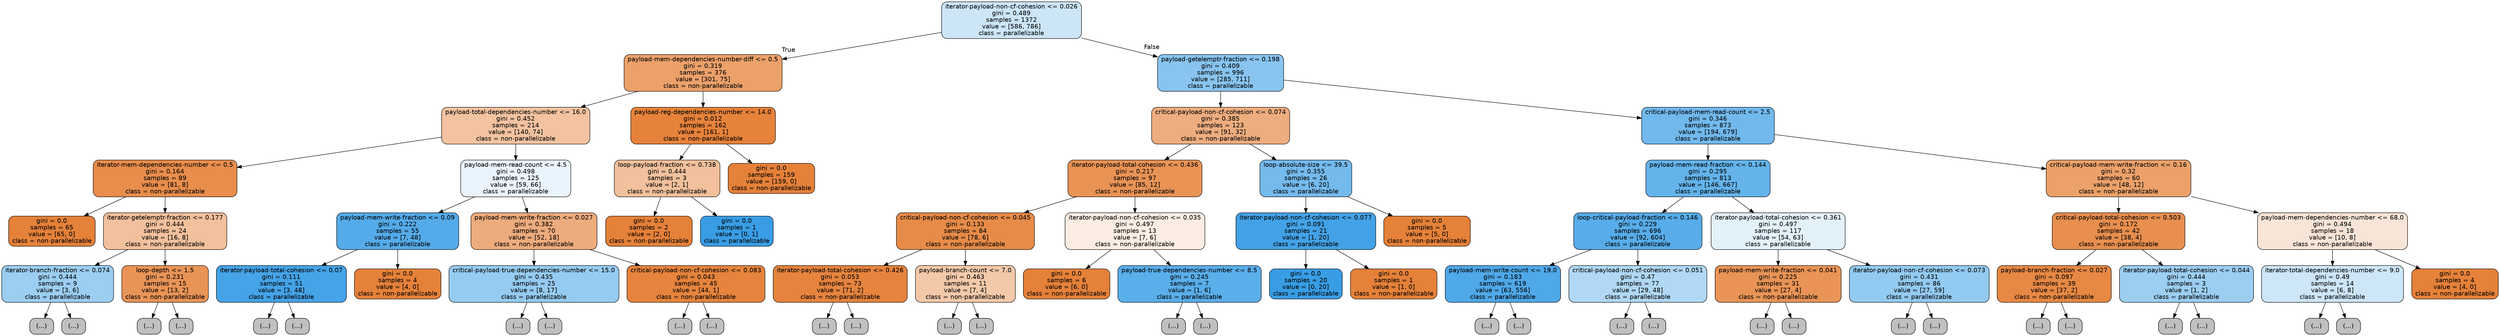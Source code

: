 digraph Tree {
node [shape=box, style="filled, rounded", color="black", fontname=helvetica] ;
edge [fontname=helvetica] ;
0 [label="iterator-payload-non-cf-cohesion <= 0.026\ngini = 0.489\nsamples = 1372\nvalue = [586, 786]\nclass = parallelizable", fillcolor="#399de541"] ;
1 [label="payload-mem-dependencies-number-diff <= 0.5\ngini = 0.319\nsamples = 376\nvalue = [301, 75]\nclass = non-parallelizable", fillcolor="#e58139bf"] ;
0 -> 1 [labeldistance=2.5, labelangle=45, headlabel="True"] ;
2 [label="payload-total-dependencies-number <= 16.0\ngini = 0.452\nsamples = 214\nvalue = [140, 74]\nclass = non-parallelizable", fillcolor="#e5813978"] ;
1 -> 2 ;
3 [label="iterator-mem-dependencies-number <= 0.5\ngini = 0.164\nsamples = 89\nvalue = [81, 8]\nclass = non-parallelizable", fillcolor="#e58139e6"] ;
2 -> 3 ;
4 [label="gini = 0.0\nsamples = 65\nvalue = [65, 0]\nclass = non-parallelizable", fillcolor="#e58139ff"] ;
3 -> 4 ;
5 [label="iterator-getelemptr-fraction <= 0.177\ngini = 0.444\nsamples = 24\nvalue = [16, 8]\nclass = non-parallelizable", fillcolor="#e581397f"] ;
3 -> 5 ;
6 [label="iterator-branch-fraction <= 0.074\ngini = 0.444\nsamples = 9\nvalue = [3, 6]\nclass = parallelizable", fillcolor="#399de57f"] ;
5 -> 6 ;
7 [label="(...)", fillcolor="#C0C0C0"] ;
6 -> 7 ;
8 [label="(...)", fillcolor="#C0C0C0"] ;
6 -> 8 ;
11 [label="loop-depth <= 1.5\ngini = 0.231\nsamples = 15\nvalue = [13, 2]\nclass = non-parallelizable", fillcolor="#e58139d8"] ;
5 -> 11 ;
12 [label="(...)", fillcolor="#C0C0C0"] ;
11 -> 12 ;
13 [label="(...)", fillcolor="#C0C0C0"] ;
11 -> 13 ;
16 [label="payload-mem-read-count <= 4.5\ngini = 0.498\nsamples = 125\nvalue = [59, 66]\nclass = parallelizable", fillcolor="#399de51b"] ;
2 -> 16 ;
17 [label="payload-mem-write-fraction <= 0.09\ngini = 0.222\nsamples = 55\nvalue = [7, 48]\nclass = parallelizable", fillcolor="#399de5da"] ;
16 -> 17 ;
18 [label="iterator-payload-total-cohesion <= 0.07\ngini = 0.111\nsamples = 51\nvalue = [3, 48]\nclass = parallelizable", fillcolor="#399de5ef"] ;
17 -> 18 ;
19 [label="(...)", fillcolor="#C0C0C0"] ;
18 -> 19 ;
20 [label="(...)", fillcolor="#C0C0C0"] ;
18 -> 20 ;
25 [label="gini = 0.0\nsamples = 4\nvalue = [4, 0]\nclass = non-parallelizable", fillcolor="#e58139ff"] ;
17 -> 25 ;
26 [label="payload-mem-write-fraction <= 0.027\ngini = 0.382\nsamples = 70\nvalue = [52, 18]\nclass = non-parallelizable", fillcolor="#e58139a7"] ;
16 -> 26 ;
27 [label="critical-payload-true-dependencies-number <= 15.0\ngini = 0.435\nsamples = 25\nvalue = [8, 17]\nclass = parallelizable", fillcolor="#399de587"] ;
26 -> 27 ;
28 [label="(...)", fillcolor="#C0C0C0"] ;
27 -> 28 ;
29 [label="(...)", fillcolor="#C0C0C0"] ;
27 -> 29 ;
32 [label="critical-payload-non-cf-cohesion <= 0.083\ngini = 0.043\nsamples = 45\nvalue = [44, 1]\nclass = non-parallelizable", fillcolor="#e58139f9"] ;
26 -> 32 ;
33 [label="(...)", fillcolor="#C0C0C0"] ;
32 -> 33 ;
34 [label="(...)", fillcolor="#C0C0C0"] ;
32 -> 34 ;
35 [label="payload-reg-dependencies-number <= 14.0\ngini = 0.012\nsamples = 162\nvalue = [161, 1]\nclass = non-parallelizable", fillcolor="#e58139fd"] ;
1 -> 35 ;
36 [label="loop-payload-fraction <= 0.738\ngini = 0.444\nsamples = 3\nvalue = [2, 1]\nclass = non-parallelizable", fillcolor="#e581397f"] ;
35 -> 36 ;
37 [label="gini = 0.0\nsamples = 2\nvalue = [2, 0]\nclass = non-parallelizable", fillcolor="#e58139ff"] ;
36 -> 37 ;
38 [label="gini = 0.0\nsamples = 1\nvalue = [0, 1]\nclass = parallelizable", fillcolor="#399de5ff"] ;
36 -> 38 ;
39 [label="gini = 0.0\nsamples = 159\nvalue = [159, 0]\nclass = non-parallelizable", fillcolor="#e58139ff"] ;
35 -> 39 ;
40 [label="payload-getelemptr-fraction <= 0.198\ngini = 0.409\nsamples = 996\nvalue = [285, 711]\nclass = parallelizable", fillcolor="#399de599"] ;
0 -> 40 [labeldistance=2.5, labelangle=-45, headlabel="False"] ;
41 [label="critical-payload-non-cf-cohesion <= 0.074\ngini = 0.385\nsamples = 123\nvalue = [91, 32]\nclass = non-parallelizable", fillcolor="#e58139a5"] ;
40 -> 41 ;
42 [label="iterator-payload-total-cohesion <= 0.436\ngini = 0.217\nsamples = 97\nvalue = [85, 12]\nclass = non-parallelizable", fillcolor="#e58139db"] ;
41 -> 42 ;
43 [label="critical-payload-non-cf-cohesion <= 0.045\ngini = 0.133\nsamples = 84\nvalue = [78, 6]\nclass = non-parallelizable", fillcolor="#e58139eb"] ;
42 -> 43 ;
44 [label="iterator-payload-total-cohesion <= 0.426\ngini = 0.053\nsamples = 73\nvalue = [71, 2]\nclass = non-parallelizable", fillcolor="#e58139f8"] ;
43 -> 44 ;
45 [label="(...)", fillcolor="#C0C0C0"] ;
44 -> 45 ;
50 [label="(...)", fillcolor="#C0C0C0"] ;
44 -> 50 ;
53 [label="payload-branch-count <= 7.0\ngini = 0.463\nsamples = 11\nvalue = [7, 4]\nclass = non-parallelizable", fillcolor="#e581396d"] ;
43 -> 53 ;
54 [label="(...)", fillcolor="#C0C0C0"] ;
53 -> 54 ;
59 [label="(...)", fillcolor="#C0C0C0"] ;
53 -> 59 ;
60 [label="iterator-payload-non-cf-cohesion <= 0.035\ngini = 0.497\nsamples = 13\nvalue = [7, 6]\nclass = non-parallelizable", fillcolor="#e5813924"] ;
42 -> 60 ;
61 [label="gini = 0.0\nsamples = 6\nvalue = [6, 0]\nclass = non-parallelizable", fillcolor="#e58139ff"] ;
60 -> 61 ;
62 [label="payload-true-dependencies-number <= 8.5\ngini = 0.245\nsamples = 7\nvalue = [1, 6]\nclass = parallelizable", fillcolor="#399de5d4"] ;
60 -> 62 ;
63 [label="(...)", fillcolor="#C0C0C0"] ;
62 -> 63 ;
64 [label="(...)", fillcolor="#C0C0C0"] ;
62 -> 64 ;
65 [label="loop-absolute-size <= 39.5\ngini = 0.355\nsamples = 26\nvalue = [6, 20]\nclass = parallelizable", fillcolor="#399de5b3"] ;
41 -> 65 ;
66 [label="iterator-payload-non-cf-cohesion <= 0.077\ngini = 0.091\nsamples = 21\nvalue = [1, 20]\nclass = parallelizable", fillcolor="#399de5f2"] ;
65 -> 66 ;
67 [label="gini = 0.0\nsamples = 20\nvalue = [0, 20]\nclass = parallelizable", fillcolor="#399de5ff"] ;
66 -> 67 ;
68 [label="gini = 0.0\nsamples = 1\nvalue = [1, 0]\nclass = non-parallelizable", fillcolor="#e58139ff"] ;
66 -> 68 ;
69 [label="gini = 0.0\nsamples = 5\nvalue = [5, 0]\nclass = non-parallelizable", fillcolor="#e58139ff"] ;
65 -> 69 ;
70 [label="critical-payload-mem-read-count <= 2.5\ngini = 0.346\nsamples = 873\nvalue = [194, 679]\nclass = parallelizable", fillcolor="#399de5b6"] ;
40 -> 70 ;
71 [label="payload-mem-read-fraction <= 0.144\ngini = 0.295\nsamples = 813\nvalue = [146, 667]\nclass = parallelizable", fillcolor="#399de5c7"] ;
70 -> 71 ;
72 [label="loop-critical-payload-fraction <= 0.146\ngini = 0.229\nsamples = 696\nvalue = [92, 604]\nclass = parallelizable", fillcolor="#399de5d8"] ;
71 -> 72 ;
73 [label="payload-mem-write-count <= 19.0\ngini = 0.183\nsamples = 619\nvalue = [63, 556]\nclass = parallelizable", fillcolor="#399de5e2"] ;
72 -> 73 ;
74 [label="(...)", fillcolor="#C0C0C0"] ;
73 -> 74 ;
165 [label="(...)", fillcolor="#C0C0C0"] ;
73 -> 165 ;
166 [label="critical-payload-non-cf-cohesion <= 0.051\ngini = 0.47\nsamples = 77\nvalue = [29, 48]\nclass = parallelizable", fillcolor="#399de565"] ;
72 -> 166 ;
167 [label="(...)", fillcolor="#C0C0C0"] ;
166 -> 167 ;
172 [label="(...)", fillcolor="#C0C0C0"] ;
166 -> 172 ;
187 [label="iterator-payload-total-cohesion <= 0.361\ngini = 0.497\nsamples = 117\nvalue = [54, 63]\nclass = parallelizable", fillcolor="#399de524"] ;
71 -> 187 ;
188 [label="payload-mem-write-fraction <= 0.041\ngini = 0.225\nsamples = 31\nvalue = [27, 4]\nclass = non-parallelizable", fillcolor="#e58139d9"] ;
187 -> 188 ;
189 [label="(...)", fillcolor="#C0C0C0"] ;
188 -> 189 ;
190 [label="(...)", fillcolor="#C0C0C0"] ;
188 -> 190 ;
195 [label="iterator-payload-non-cf-cohesion <= 0.073\ngini = 0.431\nsamples = 86\nvalue = [27, 59]\nclass = parallelizable", fillcolor="#399de58a"] ;
187 -> 195 ;
196 [label="(...)", fillcolor="#C0C0C0"] ;
195 -> 196 ;
213 [label="(...)", fillcolor="#C0C0C0"] ;
195 -> 213 ;
222 [label="critical-payload-mem-write-fraction <= 0.16\ngini = 0.32\nsamples = 60\nvalue = [48, 12]\nclass = non-parallelizable", fillcolor="#e58139bf"] ;
70 -> 222 ;
223 [label="critical-payload-total-cohesion <= 0.503\ngini = 0.172\nsamples = 42\nvalue = [38, 4]\nclass = non-parallelizable", fillcolor="#e58139e4"] ;
222 -> 223 ;
224 [label="payload-branch-fraction <= 0.027\ngini = 0.097\nsamples = 39\nvalue = [37, 2]\nclass = non-parallelizable", fillcolor="#e58139f1"] ;
223 -> 224 ;
225 [label="(...)", fillcolor="#C0C0C0"] ;
224 -> 225 ;
228 [label="(...)", fillcolor="#C0C0C0"] ;
224 -> 228 ;
229 [label="iterator-payload-total-cohesion <= 0.044\ngini = 0.444\nsamples = 3\nvalue = [1, 2]\nclass = parallelizable", fillcolor="#399de57f"] ;
223 -> 229 ;
230 [label="(...)", fillcolor="#C0C0C0"] ;
229 -> 230 ;
231 [label="(...)", fillcolor="#C0C0C0"] ;
229 -> 231 ;
232 [label="payload-mem-dependencies-number <= 68.0\ngini = 0.494\nsamples = 18\nvalue = [10, 8]\nclass = non-parallelizable", fillcolor="#e5813933"] ;
222 -> 232 ;
233 [label="iterator-total-dependencies-number <= 9.0\ngini = 0.49\nsamples = 14\nvalue = [6, 8]\nclass = parallelizable", fillcolor="#399de540"] ;
232 -> 233 ;
234 [label="(...)", fillcolor="#C0C0C0"] ;
233 -> 234 ;
239 [label="(...)", fillcolor="#C0C0C0"] ;
233 -> 239 ;
240 [label="gini = 0.0\nsamples = 4\nvalue = [4, 0]\nclass = non-parallelizable", fillcolor="#e58139ff"] ;
232 -> 240 ;
}